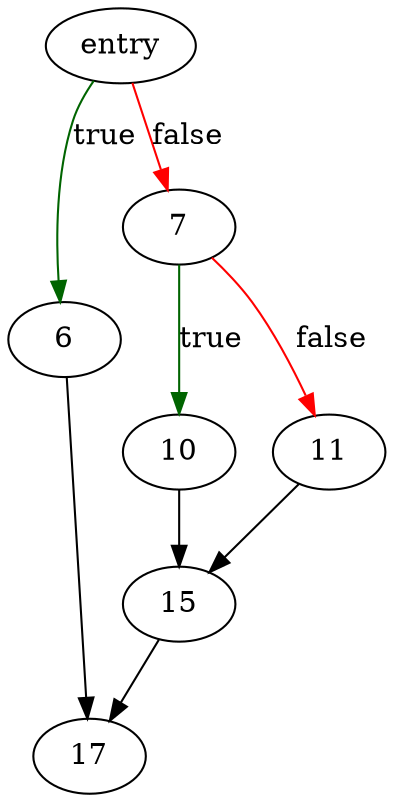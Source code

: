 digraph "sqlite3_malloc" {
	// Node definitions.
	1 [label=entry];
	6;
	7;
	10;
	11;
	15;
	17;

	// Edge definitions.
	1 -> 6 [
		color=darkgreen
		label=true
	];
	1 -> 7 [
		color=red
		label=false
	];
	6 -> 17;
	7 -> 10 [
		color=darkgreen
		label=true
	];
	7 -> 11 [
		color=red
		label=false
	];
	10 -> 15;
	11 -> 15;
	15 -> 17;
}